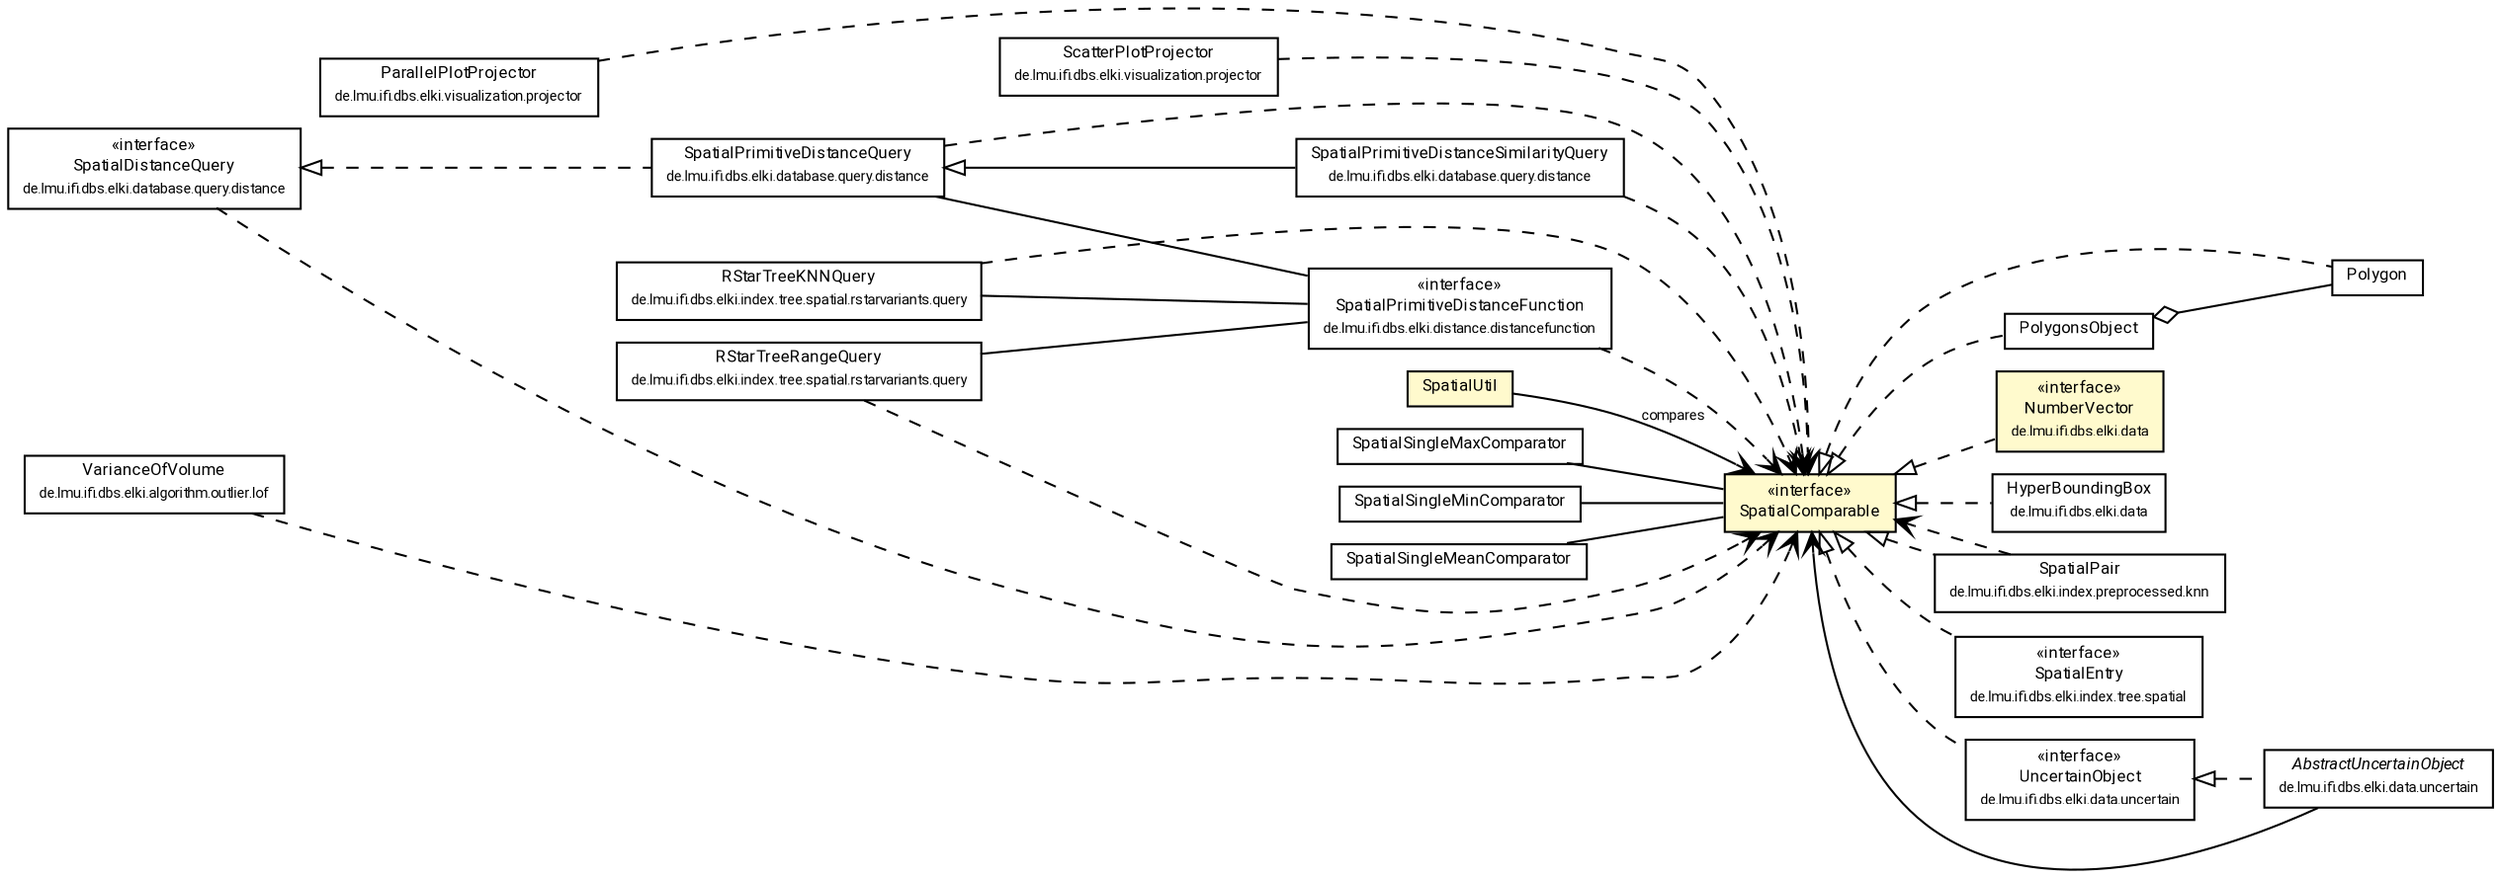 #!/usr/local/bin/dot
#
# Class diagram 
# Generated by UMLGraph version R5_7_2-60-g0e99a6 (http://www.spinellis.gr/umlgraph/)
#

digraph G {
	graph [fontnames="svg"]
	edge [fontname="Roboto",fontsize=7,labelfontname="Roboto",labelfontsize=7,color="black"];
	node [fontname="Roboto",fontcolor="black",fontsize=8,shape=plaintext,margin=0,width=0,height=0];
	nodesep=0.15;
	ranksep=0.25;
	rankdir=LR;
	// de.lmu.ifi.dbs.elki.visualization.projector.ParallelPlotProjector<V extends de.lmu.ifi.dbs.elki.data.spatial.SpatialComparable>
	c9840788 [label=<<table title="de.lmu.ifi.dbs.elki.visualization.projector.ParallelPlotProjector" border="0" cellborder="1" cellspacing="0" cellpadding="2" href="../../visualization/projector/ParallelPlotProjector.html" target="_parent">
		<tr><td><table border="0" cellspacing="0" cellpadding="1">
		<tr><td align="center" balign="center"> <font face="Roboto">ParallelPlotProjector</font> </td></tr>
		<tr><td align="center" balign="center"> <font face="Roboto" point-size="7.0">de.lmu.ifi.dbs.elki.visualization.projector</font> </td></tr>
		</table></td></tr>
		</table>>, URL="../../visualization/projector/ParallelPlotProjector.html"];
	// de.lmu.ifi.dbs.elki.visualization.projector.ScatterPlotProjector<V extends de.lmu.ifi.dbs.elki.data.spatial.SpatialComparable>
	c9840797 [label=<<table title="de.lmu.ifi.dbs.elki.visualization.projector.ScatterPlotProjector" border="0" cellborder="1" cellspacing="0" cellpadding="2" href="../../visualization/projector/ScatterPlotProjector.html" target="_parent">
		<tr><td><table border="0" cellspacing="0" cellpadding="1">
		<tr><td align="center" balign="center"> <font face="Roboto">ScatterPlotProjector</font> </td></tr>
		<tr><td align="center" balign="center"> <font face="Roboto" point-size="7.0">de.lmu.ifi.dbs.elki.visualization.projector</font> </td></tr>
		</table></td></tr>
		</table>>, URL="../../visualization/projector/ScatterPlotProjector.html"];
	// de.lmu.ifi.dbs.elki.distance.distancefunction.SpatialPrimitiveDistanceFunction<V extends de.lmu.ifi.dbs.elki.data.spatial.SpatialComparable>
	c9841665 [label=<<table title="de.lmu.ifi.dbs.elki.distance.distancefunction.SpatialPrimitiveDistanceFunction" border="0" cellborder="1" cellspacing="0" cellpadding="2" href="../../distance/distancefunction/SpatialPrimitiveDistanceFunction.html" target="_parent">
		<tr><td><table border="0" cellspacing="0" cellpadding="1">
		<tr><td align="center" balign="center"> &#171;interface&#187; </td></tr>
		<tr><td align="center" balign="center"> <font face="Roboto">SpatialPrimitiveDistanceFunction</font> </td></tr>
		<tr><td align="center" balign="center"> <font face="Roboto" point-size="7.0">de.lmu.ifi.dbs.elki.distance.distancefunction</font> </td></tr>
		</table></td></tr>
		</table>>, URL="../../distance/distancefunction/SpatialPrimitiveDistanceFunction.html"];
	// de.lmu.ifi.dbs.elki.database.query.distance.SpatialPrimitiveDistanceQuery<V extends de.lmu.ifi.dbs.elki.data.spatial.SpatialComparable>
	c9841684 [label=<<table title="de.lmu.ifi.dbs.elki.database.query.distance.SpatialPrimitiveDistanceQuery" border="0" cellborder="1" cellspacing="0" cellpadding="2" href="../../database/query/distance/SpatialPrimitiveDistanceQuery.html" target="_parent">
		<tr><td><table border="0" cellspacing="0" cellpadding="1">
		<tr><td align="center" balign="center"> <font face="Roboto">SpatialPrimitiveDistanceQuery</font> </td></tr>
		<tr><td align="center" balign="center"> <font face="Roboto" point-size="7.0">de.lmu.ifi.dbs.elki.database.query.distance</font> </td></tr>
		</table></td></tr>
		</table>>, URL="../../database/query/distance/SpatialPrimitiveDistanceQuery.html"];
	// de.lmu.ifi.dbs.elki.database.query.distance.SpatialPrimitiveDistanceSimilarityQuery<O extends de.lmu.ifi.dbs.elki.data.spatial.SpatialComparable>
	c9841685 [label=<<table title="de.lmu.ifi.dbs.elki.database.query.distance.SpatialPrimitiveDistanceSimilarityQuery" border="0" cellborder="1" cellspacing="0" cellpadding="2" href="../../database/query/distance/SpatialPrimitiveDistanceSimilarityQuery.html" target="_parent">
		<tr><td><table border="0" cellspacing="0" cellpadding="1">
		<tr><td align="center" balign="center"> <font face="Roboto">SpatialPrimitiveDistanceSimilarityQuery</font> </td></tr>
		<tr><td align="center" balign="center"> <font face="Roboto" point-size="7.0">de.lmu.ifi.dbs.elki.database.query.distance</font> </td></tr>
		</table></td></tr>
		</table>>, URL="../../database/query/distance/SpatialPrimitiveDistanceSimilarityQuery.html"];
	// de.lmu.ifi.dbs.elki.database.query.distance.SpatialDistanceQuery<V extends de.lmu.ifi.dbs.elki.data.spatial.SpatialComparable>
	c9841686 [label=<<table title="de.lmu.ifi.dbs.elki.database.query.distance.SpatialDistanceQuery" border="0" cellborder="1" cellspacing="0" cellpadding="2" href="../../database/query/distance/SpatialDistanceQuery.html" target="_parent">
		<tr><td><table border="0" cellspacing="0" cellpadding="1">
		<tr><td align="center" balign="center"> &#171;interface&#187; </td></tr>
		<tr><td align="center" balign="center"> <font face="Roboto">SpatialDistanceQuery</font> </td></tr>
		<tr><td align="center" balign="center"> <font face="Roboto" point-size="7.0">de.lmu.ifi.dbs.elki.database.query.distance</font> </td></tr>
		</table></td></tr>
		</table>>, URL="../../database/query/distance/SpatialDistanceQuery.html"];
	// de.lmu.ifi.dbs.elki.data.spatial.Polygon
	c9841706 [label=<<table title="de.lmu.ifi.dbs.elki.data.spatial.Polygon" border="0" cellborder="1" cellspacing="0" cellpadding="2" href="Polygon.html" target="_parent">
		<tr><td><table border="0" cellspacing="0" cellpadding="1">
		<tr><td align="center" balign="center"> <font face="Roboto">Polygon</font> </td></tr>
		</table></td></tr>
		</table>>, URL="Polygon.html"];
	// de.lmu.ifi.dbs.elki.data.spatial.SpatialUtil
	c9841707 [label=<<table title="de.lmu.ifi.dbs.elki.data.spatial.SpatialUtil" border="0" cellborder="1" cellspacing="0" cellpadding="2" bgcolor="LemonChiffon" href="SpatialUtil.html" target="_parent">
		<tr><td><table border="0" cellspacing="0" cellpadding="1">
		<tr><td align="center" balign="center"> <font face="Roboto">SpatialUtil</font> </td></tr>
		</table></td></tr>
		</table>>, URL="SpatialUtil.html"];
	// de.lmu.ifi.dbs.elki.data.spatial.SpatialComparable
	c9841708 [label=<<table title="de.lmu.ifi.dbs.elki.data.spatial.SpatialComparable" border="0" cellborder="1" cellspacing="0" cellpadding="2" bgcolor="lemonChiffon" href="SpatialComparable.html" target="_parent">
		<tr><td><table border="0" cellspacing="0" cellpadding="1">
		<tr><td align="center" balign="center"> &#171;interface&#187; </td></tr>
		<tr><td align="center" balign="center"> <font face="Roboto">SpatialComparable</font> </td></tr>
		</table></td></tr>
		</table>>, URL="SpatialComparable.html"];
	// de.lmu.ifi.dbs.elki.data.NumberVector
	c9841722 [label=<<table title="de.lmu.ifi.dbs.elki.data.NumberVector" border="0" cellborder="1" cellspacing="0" cellpadding="2" bgcolor="LemonChiffon" href="../NumberVector.html" target="_parent">
		<tr><td><table border="0" cellspacing="0" cellpadding="1">
		<tr><td align="center" balign="center"> &#171;interface&#187; </td></tr>
		<tr><td align="center" balign="center"> <font face="Roboto">NumberVector</font> </td></tr>
		<tr><td align="center" balign="center"> <font face="Roboto" point-size="7.0">de.lmu.ifi.dbs.elki.data</font> </td></tr>
		</table></td></tr>
		</table>>, URL="../NumberVector.html"];
	// de.lmu.ifi.dbs.elki.data.HyperBoundingBox
	c9841724 [label=<<table title="de.lmu.ifi.dbs.elki.data.HyperBoundingBox" border="0" cellborder="1" cellspacing="0" cellpadding="2" href="../HyperBoundingBox.html" target="_parent">
		<tr><td><table border="0" cellspacing="0" cellpadding="1">
		<tr><td align="center" balign="center"> <font face="Roboto">HyperBoundingBox</font> </td></tr>
		<tr><td align="center" balign="center"> <font face="Roboto" point-size="7.0">de.lmu.ifi.dbs.elki.data</font> </td></tr>
		</table></td></tr>
		</table>>, URL="../HyperBoundingBox.html"];
	// de.lmu.ifi.dbs.elki.data.spatial.SpatialSingleMaxComparator
	c9841770 [label=<<table title="de.lmu.ifi.dbs.elki.data.spatial.SpatialSingleMaxComparator" border="0" cellborder="1" cellspacing="0" cellpadding="2" href="SpatialSingleMaxComparator.html" target="_parent">
		<tr><td><table border="0" cellspacing="0" cellpadding="1">
		<tr><td align="center" balign="center"> <font face="Roboto">SpatialSingleMaxComparator</font> </td></tr>
		</table></td></tr>
		</table>>, URL="SpatialSingleMaxComparator.html"];
	// de.lmu.ifi.dbs.elki.data.spatial.SpatialSingleMinComparator
	c9841771 [label=<<table title="de.lmu.ifi.dbs.elki.data.spatial.SpatialSingleMinComparator" border="0" cellborder="1" cellspacing="0" cellpadding="2" href="SpatialSingleMinComparator.html" target="_parent">
		<tr><td><table border="0" cellspacing="0" cellpadding="1">
		<tr><td align="center" balign="center"> <font face="Roboto">SpatialSingleMinComparator</font> </td></tr>
		</table></td></tr>
		</table>>, URL="SpatialSingleMinComparator.html"];
	// de.lmu.ifi.dbs.elki.data.spatial.SpatialSingleMeanComparator
	c9841772 [label=<<table title="de.lmu.ifi.dbs.elki.data.spatial.SpatialSingleMeanComparator" border="0" cellborder="1" cellspacing="0" cellpadding="2" href="SpatialSingleMeanComparator.html" target="_parent">
		<tr><td><table border="0" cellspacing="0" cellpadding="1">
		<tr><td align="center" balign="center"> <font face="Roboto">SpatialSingleMeanComparator</font> </td></tr>
		</table></td></tr>
		</table>>, URL="SpatialSingleMeanComparator.html"];
	// de.lmu.ifi.dbs.elki.data.spatial.PolygonsObject
	c9841773 [label=<<table title="de.lmu.ifi.dbs.elki.data.spatial.PolygonsObject" border="0" cellborder="1" cellspacing="0" cellpadding="2" href="PolygonsObject.html" target="_parent">
		<tr><td><table border="0" cellspacing="0" cellpadding="1">
		<tr><td align="center" balign="center"> <font face="Roboto">PolygonsObject</font> </td></tr>
		</table></td></tr>
		</table>>, URL="PolygonsObject.html"];
	// de.lmu.ifi.dbs.elki.index.preprocessed.knn.SpatialPair<K, V extends de.lmu.ifi.dbs.elki.data.spatial.SpatialComparable>
	c9843012 [label=<<table title="de.lmu.ifi.dbs.elki.index.preprocessed.knn.SpatialPair" border="0" cellborder="1" cellspacing="0" cellpadding="2" href="../../index/preprocessed/knn/SpatialPair.html" target="_parent">
		<tr><td><table border="0" cellspacing="0" cellpadding="1">
		<tr><td align="center" balign="center"> <font face="Roboto">SpatialPair</font> </td></tr>
		<tr><td align="center" balign="center"> <font face="Roboto" point-size="7.0">de.lmu.ifi.dbs.elki.index.preprocessed.knn</font> </td></tr>
		</table></td></tr>
		</table>>, URL="../../index/preprocessed/knn/SpatialPair.html"];
	// de.lmu.ifi.dbs.elki.index.tree.spatial.rstarvariants.query.RStarTreeKNNQuery<O extends de.lmu.ifi.dbs.elki.data.spatial.SpatialComparable>
	c9843071 [label=<<table title="de.lmu.ifi.dbs.elki.index.tree.spatial.rstarvariants.query.RStarTreeKNNQuery" border="0" cellborder="1" cellspacing="0" cellpadding="2" href="../../index/tree/spatial/rstarvariants/query/RStarTreeKNNQuery.html" target="_parent">
		<tr><td><table border="0" cellspacing="0" cellpadding="1">
		<tr><td align="center" balign="center"> <font face="Roboto">RStarTreeKNNQuery</font> </td></tr>
		<tr><td align="center" balign="center"> <font face="Roboto" point-size="7.0">de.lmu.ifi.dbs.elki.index.tree.spatial.rstarvariants.query</font> </td></tr>
		</table></td></tr>
		</table>>, URL="../../index/tree/spatial/rstarvariants/query/RStarTreeKNNQuery.html"];
	// de.lmu.ifi.dbs.elki.index.tree.spatial.rstarvariants.query.RStarTreeRangeQuery<O extends de.lmu.ifi.dbs.elki.data.spatial.SpatialComparable>
	c9843073 [label=<<table title="de.lmu.ifi.dbs.elki.index.tree.spatial.rstarvariants.query.RStarTreeRangeQuery" border="0" cellborder="1" cellspacing="0" cellpadding="2" href="../../index/tree/spatial/rstarvariants/query/RStarTreeRangeQuery.html" target="_parent">
		<tr><td><table border="0" cellspacing="0" cellpadding="1">
		<tr><td align="center" balign="center"> <font face="Roboto">RStarTreeRangeQuery</font> </td></tr>
		<tr><td align="center" balign="center"> <font face="Roboto" point-size="7.0">de.lmu.ifi.dbs.elki.index.tree.spatial.rstarvariants.query</font> </td></tr>
		</table></td></tr>
		</table>>, URL="../../index/tree/spatial/rstarvariants/query/RStarTreeRangeQuery.html"];
	// de.lmu.ifi.dbs.elki.index.tree.spatial.SpatialEntry
	c9843158 [label=<<table title="de.lmu.ifi.dbs.elki.index.tree.spatial.SpatialEntry" border="0" cellborder="1" cellspacing="0" cellpadding="2" href="../../index/tree/spatial/SpatialEntry.html" target="_parent">
		<tr><td><table border="0" cellspacing="0" cellpadding="1">
		<tr><td align="center" balign="center"> &#171;interface&#187; </td></tr>
		<tr><td align="center" balign="center"> <font face="Roboto">SpatialEntry</font> </td></tr>
		<tr><td align="center" balign="center"> <font face="Roboto" point-size="7.0">de.lmu.ifi.dbs.elki.index.tree.spatial</font> </td></tr>
		</table></td></tr>
		</table>>, URL="../../index/tree/spatial/SpatialEntry.html"];
	// de.lmu.ifi.dbs.elki.algorithm.outlier.lof.VarianceOfVolume<O extends de.lmu.ifi.dbs.elki.data.spatial.SpatialComparable>
	c9843635 [label=<<table title="de.lmu.ifi.dbs.elki.algorithm.outlier.lof.VarianceOfVolume" border="0" cellborder="1" cellspacing="0" cellpadding="2" href="../../algorithm/outlier/lof/VarianceOfVolume.html" target="_parent">
		<tr><td><table border="0" cellspacing="0" cellpadding="1">
		<tr><td align="center" balign="center"> <font face="Roboto">VarianceOfVolume</font> </td></tr>
		<tr><td align="center" balign="center"> <font face="Roboto" point-size="7.0">de.lmu.ifi.dbs.elki.algorithm.outlier.lof</font> </td></tr>
		</table></td></tr>
		</table>>, URL="../../algorithm/outlier/lof/VarianceOfVolume.html"];
	// de.lmu.ifi.dbs.elki.data.uncertain.UncertainObject
	c9843720 [label=<<table title="de.lmu.ifi.dbs.elki.data.uncertain.UncertainObject" border="0" cellborder="1" cellspacing="0" cellpadding="2" href="../uncertain/UncertainObject.html" target="_parent">
		<tr><td><table border="0" cellspacing="0" cellpadding="1">
		<tr><td align="center" balign="center"> &#171;interface&#187; </td></tr>
		<tr><td align="center" balign="center"> <font face="Roboto">UncertainObject</font> </td></tr>
		<tr><td align="center" balign="center"> <font face="Roboto" point-size="7.0">de.lmu.ifi.dbs.elki.data.uncertain</font> </td></tr>
		</table></td></tr>
		</table>>, URL="../uncertain/UncertainObject.html"];
	// de.lmu.ifi.dbs.elki.data.uncertain.AbstractUncertainObject
	c9843723 [label=<<table title="de.lmu.ifi.dbs.elki.data.uncertain.AbstractUncertainObject" border="0" cellborder="1" cellspacing="0" cellpadding="2" href="../uncertain/AbstractUncertainObject.html" target="_parent">
		<tr><td><table border="0" cellspacing="0" cellpadding="1">
		<tr><td align="center" balign="center"> <font face="Roboto"><i>AbstractUncertainObject</i></font> </td></tr>
		<tr><td align="center" balign="center"> <font face="Roboto" point-size="7.0">de.lmu.ifi.dbs.elki.data.uncertain</font> </td></tr>
		</table></td></tr>
		</table>>, URL="../uncertain/AbstractUncertainObject.html"];
	// de.lmu.ifi.dbs.elki.database.query.distance.SpatialPrimitiveDistanceQuery<V extends de.lmu.ifi.dbs.elki.data.spatial.SpatialComparable> implements de.lmu.ifi.dbs.elki.database.query.distance.SpatialDistanceQuery<V extends de.lmu.ifi.dbs.elki.data.spatial.SpatialComparable>
	c9841686 -> c9841684 [arrowtail=empty,style=dashed,dir=back,weight=9];
	// de.lmu.ifi.dbs.elki.database.query.distance.SpatialPrimitiveDistanceQuery<V extends de.lmu.ifi.dbs.elki.data.spatial.SpatialComparable> assoc de.lmu.ifi.dbs.elki.distance.distancefunction.SpatialPrimitiveDistanceFunction<V extends de.lmu.ifi.dbs.elki.data.spatial.SpatialComparable>
	c9841684 -> c9841665 [arrowhead=none,weight=2];
	// de.lmu.ifi.dbs.elki.database.query.distance.SpatialPrimitiveDistanceSimilarityQuery<O extends de.lmu.ifi.dbs.elki.data.spatial.SpatialComparable> extends de.lmu.ifi.dbs.elki.database.query.distance.SpatialPrimitiveDistanceQuery<V extends de.lmu.ifi.dbs.elki.data.spatial.SpatialComparable>
	c9841684 -> c9841685 [arrowtail=empty,dir=back,weight=10];
	// de.lmu.ifi.dbs.elki.data.spatial.Polygon implements de.lmu.ifi.dbs.elki.data.spatial.SpatialComparable
	c9841708 -> c9841706 [arrowtail=empty,style=dashed,dir=back,weight=9];
	// de.lmu.ifi.dbs.elki.data.spatial.SpatialUtil navassoc de.lmu.ifi.dbs.elki.data.spatial.SpatialComparable
	c9841707 -> c9841708 [arrowhead=open,weight=1,label="compares"];
	// de.lmu.ifi.dbs.elki.data.NumberVector implements de.lmu.ifi.dbs.elki.data.spatial.SpatialComparable
	c9841708 -> c9841722 [arrowtail=empty,style=dashed,dir=back,weight=9];
	// de.lmu.ifi.dbs.elki.data.HyperBoundingBox implements de.lmu.ifi.dbs.elki.data.spatial.SpatialComparable
	c9841708 -> c9841724 [arrowtail=empty,style=dashed,dir=back,weight=9];
	// de.lmu.ifi.dbs.elki.data.spatial.SpatialSingleMaxComparator assoc de.lmu.ifi.dbs.elki.data.spatial.SpatialComparable
	c9841770 -> c9841708 [arrowhead=none,weight=2];
	// de.lmu.ifi.dbs.elki.data.spatial.SpatialSingleMinComparator assoc de.lmu.ifi.dbs.elki.data.spatial.SpatialComparable
	c9841771 -> c9841708 [arrowhead=none,weight=2];
	// de.lmu.ifi.dbs.elki.data.spatial.SpatialSingleMeanComparator assoc de.lmu.ifi.dbs.elki.data.spatial.SpatialComparable
	c9841772 -> c9841708 [arrowhead=none,weight=2];
	// de.lmu.ifi.dbs.elki.data.spatial.PolygonsObject implements de.lmu.ifi.dbs.elki.data.spatial.SpatialComparable
	c9841708 -> c9841773 [arrowtail=empty,style=dashed,dir=back,weight=9];
	// de.lmu.ifi.dbs.elki.data.spatial.PolygonsObject has de.lmu.ifi.dbs.elki.data.spatial.Polygon
	c9841773 -> c9841706 [arrowhead=none,arrowtail=ediamond,dir=back,weight=4];
	// de.lmu.ifi.dbs.elki.index.preprocessed.knn.SpatialPair<K, V extends de.lmu.ifi.dbs.elki.data.spatial.SpatialComparable> implements de.lmu.ifi.dbs.elki.data.spatial.SpatialComparable
	c9841708 -> c9843012 [arrowtail=empty,style=dashed,dir=back,weight=9];
	// de.lmu.ifi.dbs.elki.index.tree.spatial.rstarvariants.query.RStarTreeKNNQuery<O extends de.lmu.ifi.dbs.elki.data.spatial.SpatialComparable> assoc de.lmu.ifi.dbs.elki.distance.distancefunction.SpatialPrimitiveDistanceFunction<V extends de.lmu.ifi.dbs.elki.data.spatial.SpatialComparable>
	c9843071 -> c9841665 [arrowhead=none,weight=2];
	// de.lmu.ifi.dbs.elki.index.tree.spatial.rstarvariants.query.RStarTreeRangeQuery<O extends de.lmu.ifi.dbs.elki.data.spatial.SpatialComparable> assoc de.lmu.ifi.dbs.elki.distance.distancefunction.SpatialPrimitiveDistanceFunction<V extends de.lmu.ifi.dbs.elki.data.spatial.SpatialComparable>
	c9843073 -> c9841665 [arrowhead=none,weight=2];
	// de.lmu.ifi.dbs.elki.index.tree.spatial.SpatialEntry implements de.lmu.ifi.dbs.elki.data.spatial.SpatialComparable
	c9841708 -> c9843158 [arrowtail=empty,style=dashed,dir=back,weight=9];
	// de.lmu.ifi.dbs.elki.data.uncertain.UncertainObject implements de.lmu.ifi.dbs.elki.data.spatial.SpatialComparable
	c9841708 -> c9843720 [arrowtail=empty,style=dashed,dir=back,weight=9];
	// de.lmu.ifi.dbs.elki.data.uncertain.AbstractUncertainObject implements de.lmu.ifi.dbs.elki.data.uncertain.UncertainObject
	c9843720 -> c9843723 [arrowtail=empty,style=dashed,dir=back,weight=9];
	// de.lmu.ifi.dbs.elki.data.uncertain.AbstractUncertainObject navassoc de.lmu.ifi.dbs.elki.data.spatial.SpatialComparable
	c9843723 -> c9841708 [arrowhead=open,weight=1];
	// de.lmu.ifi.dbs.elki.visualization.projector.ParallelPlotProjector<V extends de.lmu.ifi.dbs.elki.data.spatial.SpatialComparable> depend de.lmu.ifi.dbs.elki.data.spatial.SpatialComparable
	c9840788 -> c9841708 [arrowhead=open,style=dashed,weight=0];
	// de.lmu.ifi.dbs.elki.visualization.projector.ScatterPlotProjector<V extends de.lmu.ifi.dbs.elki.data.spatial.SpatialComparable> depend de.lmu.ifi.dbs.elki.data.spatial.SpatialComparable
	c9840797 -> c9841708 [arrowhead=open,style=dashed,weight=0];
	// de.lmu.ifi.dbs.elki.distance.distancefunction.SpatialPrimitiveDistanceFunction<V extends de.lmu.ifi.dbs.elki.data.spatial.SpatialComparable> depend de.lmu.ifi.dbs.elki.data.spatial.SpatialComparable
	c9841665 -> c9841708 [arrowhead=open,style=dashed,weight=0];
	// de.lmu.ifi.dbs.elki.database.query.distance.SpatialPrimitiveDistanceQuery<V extends de.lmu.ifi.dbs.elki.data.spatial.SpatialComparable> depend de.lmu.ifi.dbs.elki.data.spatial.SpatialComparable
	c9841684 -> c9841708 [arrowhead=open,style=dashed,weight=0];
	// de.lmu.ifi.dbs.elki.database.query.distance.SpatialPrimitiveDistanceSimilarityQuery<O extends de.lmu.ifi.dbs.elki.data.spatial.SpatialComparable> depend de.lmu.ifi.dbs.elki.data.spatial.SpatialComparable
	c9841685 -> c9841708 [arrowhead=open,style=dashed,weight=0];
	// de.lmu.ifi.dbs.elki.database.query.distance.SpatialDistanceQuery<V extends de.lmu.ifi.dbs.elki.data.spatial.SpatialComparable> depend de.lmu.ifi.dbs.elki.data.spatial.SpatialComparable
	c9841686 -> c9841708 [arrowhead=open,style=dashed,weight=0];
	// de.lmu.ifi.dbs.elki.index.preprocessed.knn.SpatialPair<K, V extends de.lmu.ifi.dbs.elki.data.spatial.SpatialComparable> depend de.lmu.ifi.dbs.elki.data.spatial.SpatialComparable
	c9843012 -> c9841708 [arrowhead=open,style=dashed,weight=0];
	// de.lmu.ifi.dbs.elki.index.tree.spatial.rstarvariants.query.RStarTreeKNNQuery<O extends de.lmu.ifi.dbs.elki.data.spatial.SpatialComparable> depend de.lmu.ifi.dbs.elki.data.spatial.SpatialComparable
	c9843071 -> c9841708 [arrowhead=open,style=dashed,weight=0];
	// de.lmu.ifi.dbs.elki.index.tree.spatial.rstarvariants.query.RStarTreeRangeQuery<O extends de.lmu.ifi.dbs.elki.data.spatial.SpatialComparable> depend de.lmu.ifi.dbs.elki.data.spatial.SpatialComparable
	c9843073 -> c9841708 [arrowhead=open,style=dashed,weight=0];
	// de.lmu.ifi.dbs.elki.algorithm.outlier.lof.VarianceOfVolume<O extends de.lmu.ifi.dbs.elki.data.spatial.SpatialComparable> depend de.lmu.ifi.dbs.elki.data.spatial.SpatialComparable
	c9843635 -> c9841708 [arrowhead=open,style=dashed,weight=0];
}

